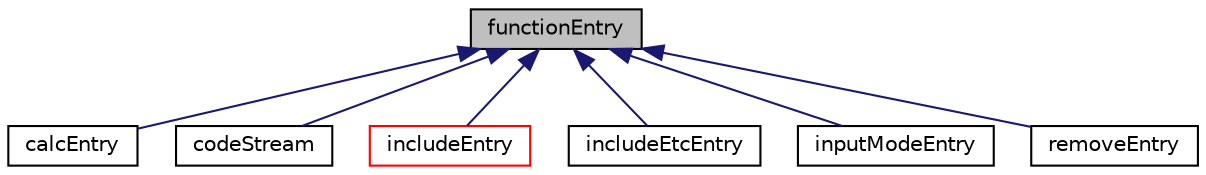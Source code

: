 digraph "functionEntry"
{
  bgcolor="transparent";
  edge [fontname="Helvetica",fontsize="10",labelfontname="Helvetica",labelfontsize="10"];
  node [fontname="Helvetica",fontsize="10",shape=record];
  Node1 [label="functionEntry",height=0.2,width=0.4,color="black", fillcolor="grey75", style="filled", fontcolor="black"];
  Node1 -> Node2 [dir="back",color="midnightblue",fontsize="10",style="solid",fontname="Helvetica"];
  Node2 [label="calcEntry",height=0.2,width=0.4,color="black",URL="$a00193.html",tooltip="Uses dynamic compilation to provide calculating functionality for entering dictionary entries..."];
  Node1 -> Node3 [dir="back",color="midnightblue",fontsize="10",style="solid",fontname="Helvetica"];
  Node3 [label="codeStream",height=0.2,width=0.4,color="black",URL="$a00313.html",tooltip="Dictionary entry that contains C++ OpenFOAM code that is compiled to generate the entry itself..."];
  Node1 -> Node4 [dir="back",color="midnightblue",fontsize="10",style="solid",fontname="Helvetica"];
  Node4 [label="includeEntry",height=0.2,width=0.4,color="red",URL="$a01042.html",tooltip="Specify an include file when reading dictionaries, expects a single string to follow. "];
  Node1 -> Node5 [dir="back",color="midnightblue",fontsize="10",style="solid",fontname="Helvetica"];
  Node5 [label="includeEtcEntry",height=0.2,width=0.4,color="black",URL="$a01043.html",tooltip="Specify an etc file to include when reading dictionaries, expects a single string to follow..."];
  Node1 -> Node6 [dir="back",color="midnightblue",fontsize="10",style="solid",fontname="Helvetica"];
  Node6 [label="inputModeEntry",height=0.2,width=0.4,color="black",URL="$a01131.html",tooltip="Specify the input mode when reading dictionaries, expects a single word to follow. "];
  Node1 -> Node7 [dir="back",color="midnightblue",fontsize="10",style="solid",fontname="Helvetica"];
  Node7 [label="removeEntry",height=0.2,width=0.4,color="black",URL="$a02158.html",tooltip="Remove a dictionary entry. "];
}
